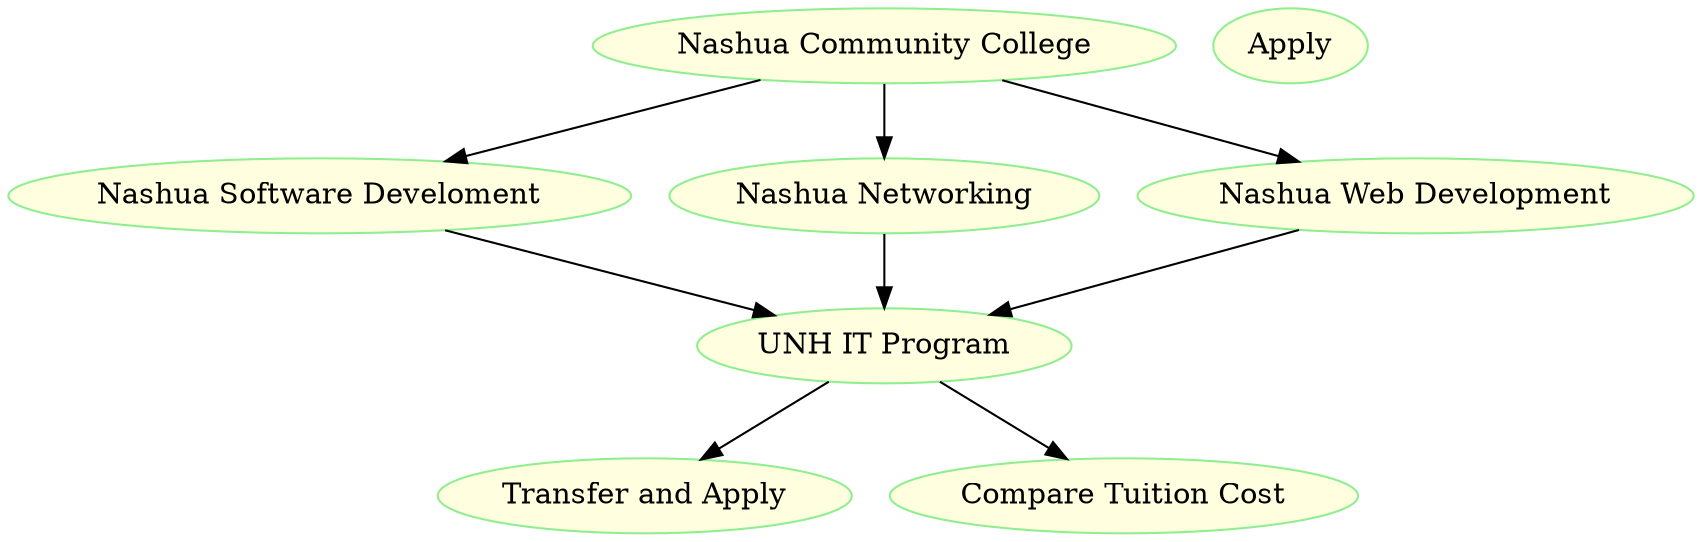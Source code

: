 digraph G {

       transfer [label="Transfer and Apply"  URL= "https://www.nhtransfer.org/sites/nhtransfer.org/files/media/nhtransferapplication.pdf" color=lightgreen fillcolor=lightyellow style=filled]
  compare_tuition_cost [label="Compare Tuition Cost" URL="https://manchester.unh.edu/costs" color=lightgreen fillcolor=lightyellow style=filled]


    list_of_unh_programs [label="UNH IT Program" URL= "https://manchester.unh.edu/academics/degree-programs/information-technology" color=lightgreen fillcolor=lightyellow style=filled]
    nashua [label="Nashua Community College" URL="/transfer_college?college=nashua" color=lightgreen fillcolor=lightyellow    style=filled]
apply [label=Apply URL="/index.html" color=lightgreen fillcolor=lightyellow style=filled]
	nashua_software_development [label="Nashua Software Develoment" URL="https://manchester.unh.edu/sites/default/files/media/ncc_software_dev_cis_pathways_0.pdf" color=lightgreen fillcolor=lightyellow style=filled]
	nashua_networking [label="Nashua Networking" URL="https://manchester.unh.edu/sites/default/files/media/ncc_comp_net_cis_pathways_0.pdf"  color=lightgreen fillcolor=lightyellow style=filled ]
	nashua_web [label="Nashua Web Development" URL= "https://manchester.unh.edu/sites/default/files/media/ncc_web_app_cis_pathways_0.pdf" color=lightgreen fillcolor=lightyellow style=filled ]
	
	nashua -> nashua_software_development
	nashua -> nashua_networking
             nashua -> nashua_web
             nashua_software_development -> list_of_unh_programs
             nashua_networking -> list_of_unh_programs
             nashua_web -> list_of_unh_programs
	list_of_unh_programs -> transfer
	list_of_unh_programs -> compare_tuition_cost
	 


}






















